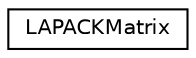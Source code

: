 digraph "Graphical Class Hierarchy"
{
  edge [fontname="Helvetica",fontsize="10",labelfontname="Helvetica",labelfontsize="10"];
  node [fontname="Helvetica",fontsize="10",shape=record];
  rankdir="LR";
  Node0 [label="LAPACKMatrix",height=0.2,width=0.4,color="black", fillcolor="white", style="filled",URL="$classLAPACKMatrix.html"];
}
